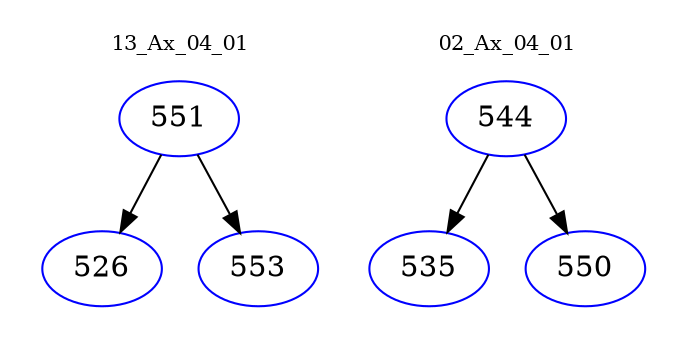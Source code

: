 digraph{
subgraph cluster_0 {
color = white
label = "13_Ax_04_01";
fontsize=10;
T0_551 [label="551", color="blue"]
T0_551 -> T0_526 [color="black"]
T0_526 [label="526", color="blue"]
T0_551 -> T0_553 [color="black"]
T0_553 [label="553", color="blue"]
}
subgraph cluster_1 {
color = white
label = "02_Ax_04_01";
fontsize=10;
T1_544 [label="544", color="blue"]
T1_544 -> T1_535 [color="black"]
T1_535 [label="535", color="blue"]
T1_544 -> T1_550 [color="black"]
T1_550 [label="550", color="blue"]
}
}
